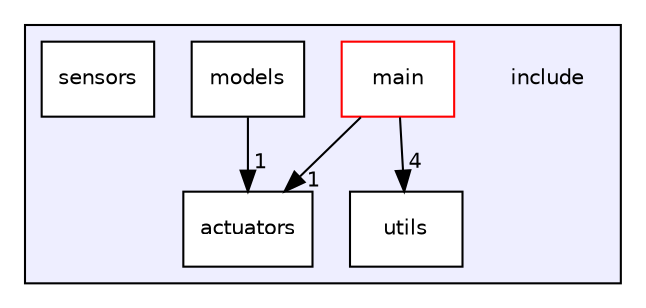 digraph "include" {
  compound=true
  node [ fontsize="10", fontname="Helvetica"];
  edge [ labelfontsize="10", labelfontname="Helvetica"];
  subgraph clusterdir_d44c64559bbebec7f509842c48db8b23 {
    graph [ bgcolor="#eeeeff", pencolor="black", label="" URL="dir_d44c64559bbebec7f509842c48db8b23.html"];
    dir_d44c64559bbebec7f509842c48db8b23 [shape=plaintext label="include"];
  dir_13d76fd5627191c8c05815bfb9a9fe9f [shape=box label="actuators" fillcolor="white" style="filled" URL="dir_13d76fd5627191c8c05815bfb9a9fe9f.html"];
  dir_81c55678ee597b2b6d599fcbec7ef799 [shape=box label="main" fillcolor="white" style="filled" color="red" URL="dir_81c55678ee597b2b6d599fcbec7ef799.html"];
  dir_828b612f8450ccb3091aade92090c8e3 [shape=box label="models" fillcolor="white" style="filled" URL="dir_828b612f8450ccb3091aade92090c8e3.html"];
  dir_ebe552be396c660935f2efa76e6989b7 [shape=box label="sensors" fillcolor="white" style="filled" URL="dir_ebe552be396c660935f2efa76e6989b7.html"];
  dir_821002d4f10779a80d4fb17bc32f21f1 [shape=box label="utils" fillcolor="white" style="filled" URL="dir_821002d4f10779a80d4fb17bc32f21f1.html"];
  }
  dir_828b612f8450ccb3091aade92090c8e3->dir_13d76fd5627191c8c05815bfb9a9fe9f [headlabel="1", labeldistance=1.5 headhref="dir_000004_000001.html"];
  dir_81c55678ee597b2b6d599fcbec7ef799->dir_13d76fd5627191c8c05815bfb9a9fe9f [headlabel="1", labeldistance=1.5 headhref="dir_000002_000001.html"];
  dir_81c55678ee597b2b6d599fcbec7ef799->dir_821002d4f10779a80d4fb17bc32f21f1 [headlabel="4", labeldistance=1.5 headhref="dir_000002_000006.html"];
}
